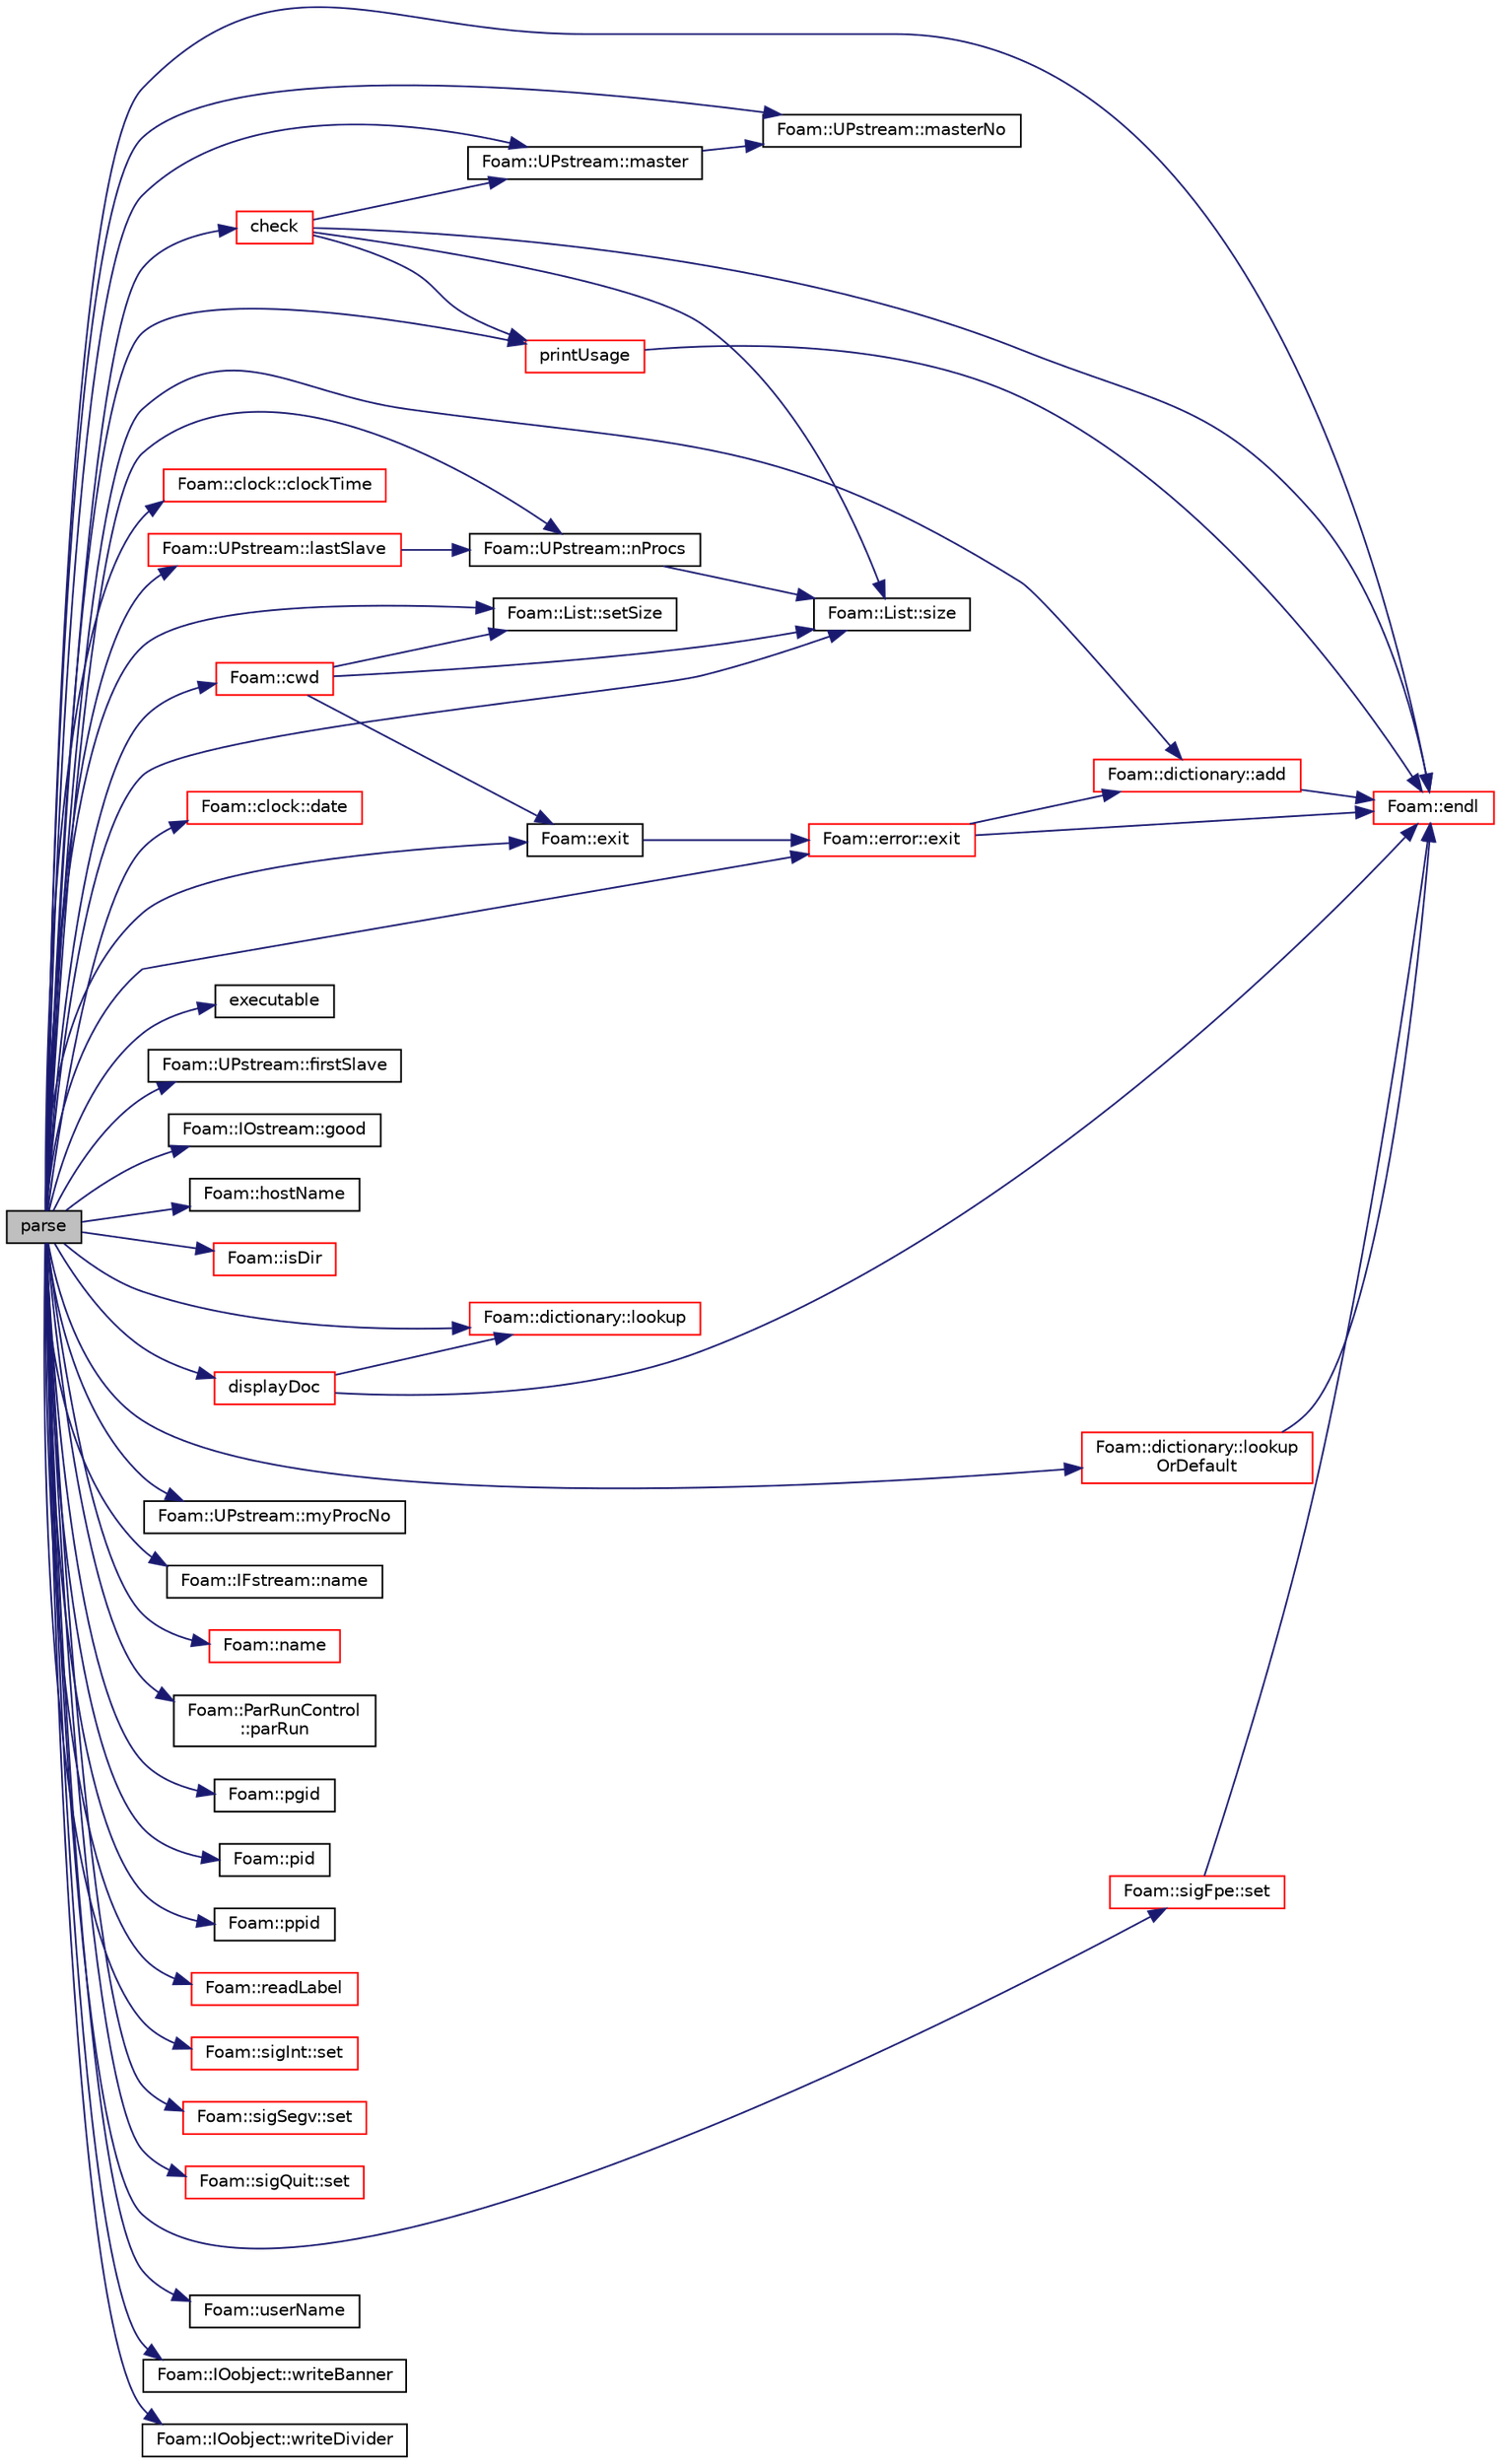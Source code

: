 digraph "parse"
{
  bgcolor="transparent";
  edge [fontname="Helvetica",fontsize="10",labelfontname="Helvetica",labelfontsize="10"];
  node [fontname="Helvetica",fontsize="10",shape=record];
  rankdir="LR";
  Node681 [label="parse",height=0.2,width=0.4,color="black", fillcolor="grey75", style="filled", fontcolor="black"];
  Node681 -> Node682 [color="midnightblue",fontsize="10",style="solid",fontname="Helvetica"];
  Node682 [label="Foam::dictionary::add",height=0.2,width=0.4,color="red",URL="$a27129.html#ac2ddcab42322c8d8af5e5830ab4d431b",tooltip="Add a new entry. "];
  Node682 -> Node692 [color="midnightblue",fontsize="10",style="solid",fontname="Helvetica"];
  Node692 [label="Foam::endl",height=0.2,width=0.4,color="red",URL="$a21851.html#a2db8fe02a0d3909e9351bb4275b23ce4",tooltip="Add newline and flush stream. "];
  Node681 -> Node727 [color="midnightblue",fontsize="10",style="solid",fontname="Helvetica"];
  Node727 [label="check",height=0.2,width=0.4,color="red",URL="$a27769.html#ae2ad9f17c7b27a0ccebcf6d79c814d63",tooltip="Check argument list. "];
  Node727 -> Node728 [color="midnightblue",fontsize="10",style="solid",fontname="Helvetica"];
  Node728 [label="Foam::UPstream::master",height=0.2,width=0.4,color="black",URL="$a27377.html#a36af549940a0aae3733774649594489f",tooltip="Am I the master process. "];
  Node728 -> Node729 [color="midnightblue",fontsize="10",style="solid",fontname="Helvetica"];
  Node729 [label="Foam::UPstream::masterNo",height=0.2,width=0.4,color="black",URL="$a27377.html#a30260fa445b5e3e14a9042269664adde",tooltip="Process index of the master. "];
  Node727 -> Node730 [color="midnightblue",fontsize="10",style="solid",fontname="Helvetica"];
  Node730 [label="Foam::List::size",height=0.2,width=0.4,color="black",URL="$a26833.html#a8a5f6fa29bd4b500caf186f60245b384",tooltip="Override size to be inconsistent with allocated storage. "];
  Node727 -> Node692 [color="midnightblue",fontsize="10",style="solid",fontname="Helvetica"];
  Node727 -> Node980 [color="midnightblue",fontsize="10",style="solid",fontname="Helvetica"];
  Node980 [label="printUsage",height=0.2,width=0.4,color="red",URL="$a27769.html#ae611c00639ead5776f4e982bbfd65ba5",tooltip="Print usage. "];
  Node980 -> Node692 [color="midnightblue",fontsize="10",style="solid",fontname="Helvetica"];
  Node681 -> Node983 [color="midnightblue",fontsize="10",style="solid",fontname="Helvetica"];
  Node983 [label="Foam::clock::clockTime",height=0.2,width=0.4,color="red",URL="$a27777.html#a716145c4eae38fe6388b4c2b6eb3b576",tooltip="Return the current wall-clock time as a string. "];
  Node681 -> Node987 [color="midnightblue",fontsize="10",style="solid",fontname="Helvetica"];
  Node987 [label="Foam::cwd",height=0.2,width=0.4,color="red",URL="$a21851.html#a07e65e44305ffb6594966d3a53cb6272",tooltip="Return current working directory path name. "];
  Node987 -> Node735 [color="midnightblue",fontsize="10",style="solid",fontname="Helvetica"];
  Node735 [label="Foam::exit",height=0.2,width=0.4,color="black",URL="$a21851.html#a06ca7250d8e89caf05243ec094843642"];
  Node735 -> Node736 [color="midnightblue",fontsize="10",style="solid",fontname="Helvetica"];
  Node736 [label="Foam::error::exit",height=0.2,width=0.4,color="red",URL="$a27197.html#a8e05d3ad7f8730ff9a8bab5360fd7854",tooltip="Exit : can be called for any error to exit program. "];
  Node736 -> Node682 [color="midnightblue",fontsize="10",style="solid",fontname="Helvetica"];
  Node736 -> Node692 [color="midnightblue",fontsize="10",style="solid",fontname="Helvetica"];
  Node987 -> Node748 [color="midnightblue",fontsize="10",style="solid",fontname="Helvetica"];
  Node748 [label="Foam::List::setSize",height=0.2,width=0.4,color="black",URL="$a26833.html#aedb985ffeaf1bdbfeccc2a8730405703",tooltip="Reset size of List. "];
  Node987 -> Node730 [color="midnightblue",fontsize="10",style="solid",fontname="Helvetica"];
  Node681 -> Node989 [color="midnightblue",fontsize="10",style="solid",fontname="Helvetica"];
  Node989 [label="Foam::clock::date",height=0.2,width=0.4,color="red",URL="$a27777.html#a85937959bc3f366942ea89fe679d22d0",tooltip="Return the current wall-clock date as a string. "];
  Node681 -> Node990 [color="midnightblue",fontsize="10",style="solid",fontname="Helvetica"];
  Node990 [label="displayDoc",height=0.2,width=0.4,color="red",URL="$a27769.html#a9b27b732ab8af61a9511f20b6d3c5abc",tooltip="Display documentation in browser. "];
  Node990 -> Node743 [color="midnightblue",fontsize="10",style="solid",fontname="Helvetica"];
  Node743 [label="Foam::dictionary::lookup",height=0.2,width=0.4,color="red",URL="$a27129.html#a6a0727fa523e48977e27348663def509",tooltip="Find and return an entry data stream. "];
  Node990 -> Node692 [color="midnightblue",fontsize="10",style="solid",fontname="Helvetica"];
  Node681 -> Node692 [color="midnightblue",fontsize="10",style="solid",fontname="Helvetica"];
  Node681 -> Node997 [color="midnightblue",fontsize="10",style="solid",fontname="Helvetica"];
  Node997 [label="executable",height=0.2,width=0.4,color="black",URL="$a27769.html#a765dc84fb62a292b0dee3034a510b14e",tooltip="Name of executable without the path. "];
  Node681 -> Node735 [color="midnightblue",fontsize="10",style="solid",fontname="Helvetica"];
  Node681 -> Node736 [color="midnightblue",fontsize="10",style="solid",fontname="Helvetica"];
  Node681 -> Node998 [color="midnightblue",fontsize="10",style="solid",fontname="Helvetica"];
  Node998 [label="Foam::UPstream::firstSlave",height=0.2,width=0.4,color="black",URL="$a27377.html#acf61876860b10a79aff95e52dd0c533f",tooltip="Process index of first slave. "];
  Node681 -> Node709 [color="midnightblue",fontsize="10",style="solid",fontname="Helvetica"];
  Node709 [label="Foam::IOstream::good",height=0.2,width=0.4,color="black",URL="$a27333.html#abdcc7f96f487faadc7769afcf58fe992",tooltip="Return true if next operation might succeed. "];
  Node681 -> Node999 [color="midnightblue",fontsize="10",style="solid",fontname="Helvetica"];
  Node999 [label="Foam::hostName",height=0.2,width=0.4,color="black",URL="$a21851.html#a79115b5e88efba141e59d08cfbd1d26e",tooltip="Return the system&#39;s host name, as per hostname(1) "];
  Node681 -> Node807 [color="midnightblue",fontsize="10",style="solid",fontname="Helvetica"];
  Node807 [label="Foam::isDir",height=0.2,width=0.4,color="red",URL="$a21851.html#a9c9cf5d33b9c5961f835aefe5d860c5a",tooltip="Does the name exist as a DIRECTORY in the file system? "];
  Node681 -> Node1000 [color="midnightblue",fontsize="10",style="solid",fontname="Helvetica"];
  Node1000 [label="Foam::UPstream::lastSlave",height=0.2,width=0.4,color="red",URL="$a27377.html#a6ba6de79b96f3b7f2d987b2b657f47e1",tooltip="Process index of last slave. "];
  Node1000 -> Node808 [color="midnightblue",fontsize="10",style="solid",fontname="Helvetica"];
  Node808 [label="Foam::UPstream::nProcs",height=0.2,width=0.4,color="black",URL="$a27377.html#aada0e04d8127eda8ee95be0772754a4f",tooltip="Number of processes in parallel run. "];
  Node808 -> Node730 [color="midnightblue",fontsize="10",style="solid",fontname="Helvetica"];
  Node681 -> Node743 [color="midnightblue",fontsize="10",style="solid",fontname="Helvetica"];
  Node681 -> Node859 [color="midnightblue",fontsize="10",style="solid",fontname="Helvetica"];
  Node859 [label="Foam::dictionary::lookup\lOrDefault",height=0.2,width=0.4,color="red",URL="$a27129.html#a69ee064dcc6d649df523e02e5c242922",tooltip="Find and return a T,. "];
  Node859 -> Node692 [color="midnightblue",fontsize="10",style="solid",fontname="Helvetica"];
  Node681 -> Node728 [color="midnightblue",fontsize="10",style="solid",fontname="Helvetica"];
  Node681 -> Node729 [color="midnightblue",fontsize="10",style="solid",fontname="Helvetica"];
  Node681 -> Node812 [color="midnightblue",fontsize="10",style="solid",fontname="Helvetica"];
  Node812 [label="Foam::UPstream::myProcNo",height=0.2,width=0.4,color="black",URL="$a27377.html#afc74d89573de32a3032c916f8cdd1733",tooltip="Number of this process (starting from masterNo() = 0) "];
  Node681 -> Node1001 [color="midnightblue",fontsize="10",style="solid",fontname="Helvetica"];
  Node1001 [label="Foam::IFstream::name",height=0.2,width=0.4,color="black",URL="$a27289.html#aba53f1f9c8fadfa65f4099af10df348c",tooltip="Return the name of the stream. "];
  Node681 -> Node801 [color="midnightblue",fontsize="10",style="solid",fontname="Helvetica"];
  Node801 [label="Foam::name",height=0.2,width=0.4,color="red",URL="$a21851.html#adcb0df2bd4953cb6bb390272d8263c3a",tooltip="Return a string representation of a complex. "];
  Node681 -> Node808 [color="midnightblue",fontsize="10",style="solid",fontname="Helvetica"];
  Node681 -> Node1002 [color="midnightblue",fontsize="10",style="solid",fontname="Helvetica"];
  Node1002 [label="Foam::ParRunControl\l::parRun",height=0.2,width=0.4,color="black",URL="$a27773.html#a6f44079aa375da9e24fd32e56ccb05c0"];
  Node681 -> Node1003 [color="midnightblue",fontsize="10",style="solid",fontname="Helvetica"];
  Node1003 [label="Foam::pgid",height=0.2,width=0.4,color="black",URL="$a21851.html#a7058cbd6ff169b4d7aed9083eed858e9",tooltip="Return the group PID of this process. "];
  Node681 -> Node1004 [color="midnightblue",fontsize="10",style="solid",fontname="Helvetica"];
  Node1004 [label="Foam::pid",height=0.2,width=0.4,color="black",URL="$a21851.html#ab621fe2533a48ef515cd6477f3aec992",tooltip="Return the PID of this process. "];
  Node681 -> Node1005 [color="midnightblue",fontsize="10",style="solid",fontname="Helvetica"];
  Node1005 [label="Foam::ppid",height=0.2,width=0.4,color="black",URL="$a21851.html#a9b13ab83426179ca07d1beceb5148cda",tooltip="Return the parent PID of this process. "];
  Node681 -> Node980 [color="midnightblue",fontsize="10",style="solid",fontname="Helvetica"];
  Node681 -> Node1006 [color="midnightblue",fontsize="10",style="solid",fontname="Helvetica"];
  Node1006 [label="Foam::readLabel",height=0.2,width=0.4,color="red",URL="$a21851.html#abb09fbcf651d29208982dd7a601b606f"];
  Node681 -> Node1009 [color="midnightblue",fontsize="10",style="solid",fontname="Helvetica"];
  Node1009 [label="Foam::sigInt::set",height=0.2,width=0.4,color="red",URL="$a29873.html#af30d71d7871d89cd6a08a781f7bf0a15",tooltip="Activate SIGINT signal handler. "];
  Node681 -> Node1010 [color="midnightblue",fontsize="10",style="solid",fontname="Helvetica"];
  Node1010 [label="Foam::sigSegv::set",height=0.2,width=0.4,color="red",URL="$a29881.html#af30d71d7871d89cd6a08a781f7bf0a15",tooltip="Activate SIGSEGV signal handler. "];
  Node681 -> Node1011 [color="midnightblue",fontsize="10",style="solid",fontname="Helvetica"];
  Node1011 [label="Foam::sigQuit::set",height=0.2,width=0.4,color="red",URL="$a29877.html#af30d71d7871d89cd6a08a781f7bf0a15",tooltip="Activate SIGQUIT signal handler. "];
  Node681 -> Node1012 [color="midnightblue",fontsize="10",style="solid",fontname="Helvetica"];
  Node1012 [label="Foam::sigFpe::set",height=0.2,width=0.4,color="red",URL="$a29869.html#af30d71d7871d89cd6a08a781f7bf0a15",tooltip="Activate SIGFPE signal handler when FOAM_SIGFPE is set. "];
  Node1012 -> Node692 [color="midnightblue",fontsize="10",style="solid",fontname="Helvetica"];
  Node681 -> Node748 [color="midnightblue",fontsize="10",style="solid",fontname="Helvetica"];
  Node681 -> Node730 [color="midnightblue",fontsize="10",style="solid",fontname="Helvetica"];
  Node681 -> Node1013 [color="midnightblue",fontsize="10",style="solid",fontname="Helvetica"];
  Node1013 [label="Foam::userName",height=0.2,width=0.4,color="black",URL="$a21851.html#a6d8325a98d213a3ff962d88bfdd504e6",tooltip="Return the user&#39;s login name. "];
  Node681 -> Node1014 [color="midnightblue",fontsize="10",style="solid",fontname="Helvetica"];
  Node1014 [label="Foam::IOobject::writeBanner",height=0.2,width=0.4,color="black",URL="$a27249.html#a02fe83a3242334d79d9798f542c1b780",tooltip="Write the standard OpenFOAM file/dictionary banner. "];
  Node681 -> Node1015 [color="midnightblue",fontsize="10",style="solid",fontname="Helvetica"];
  Node1015 [label="Foam::IOobject::writeDivider",height=0.2,width=0.4,color="black",URL="$a27249.html#ab9dfd1788c127840b478e7c3b95b2e51",tooltip="Write the standard file section divider. "];
}
